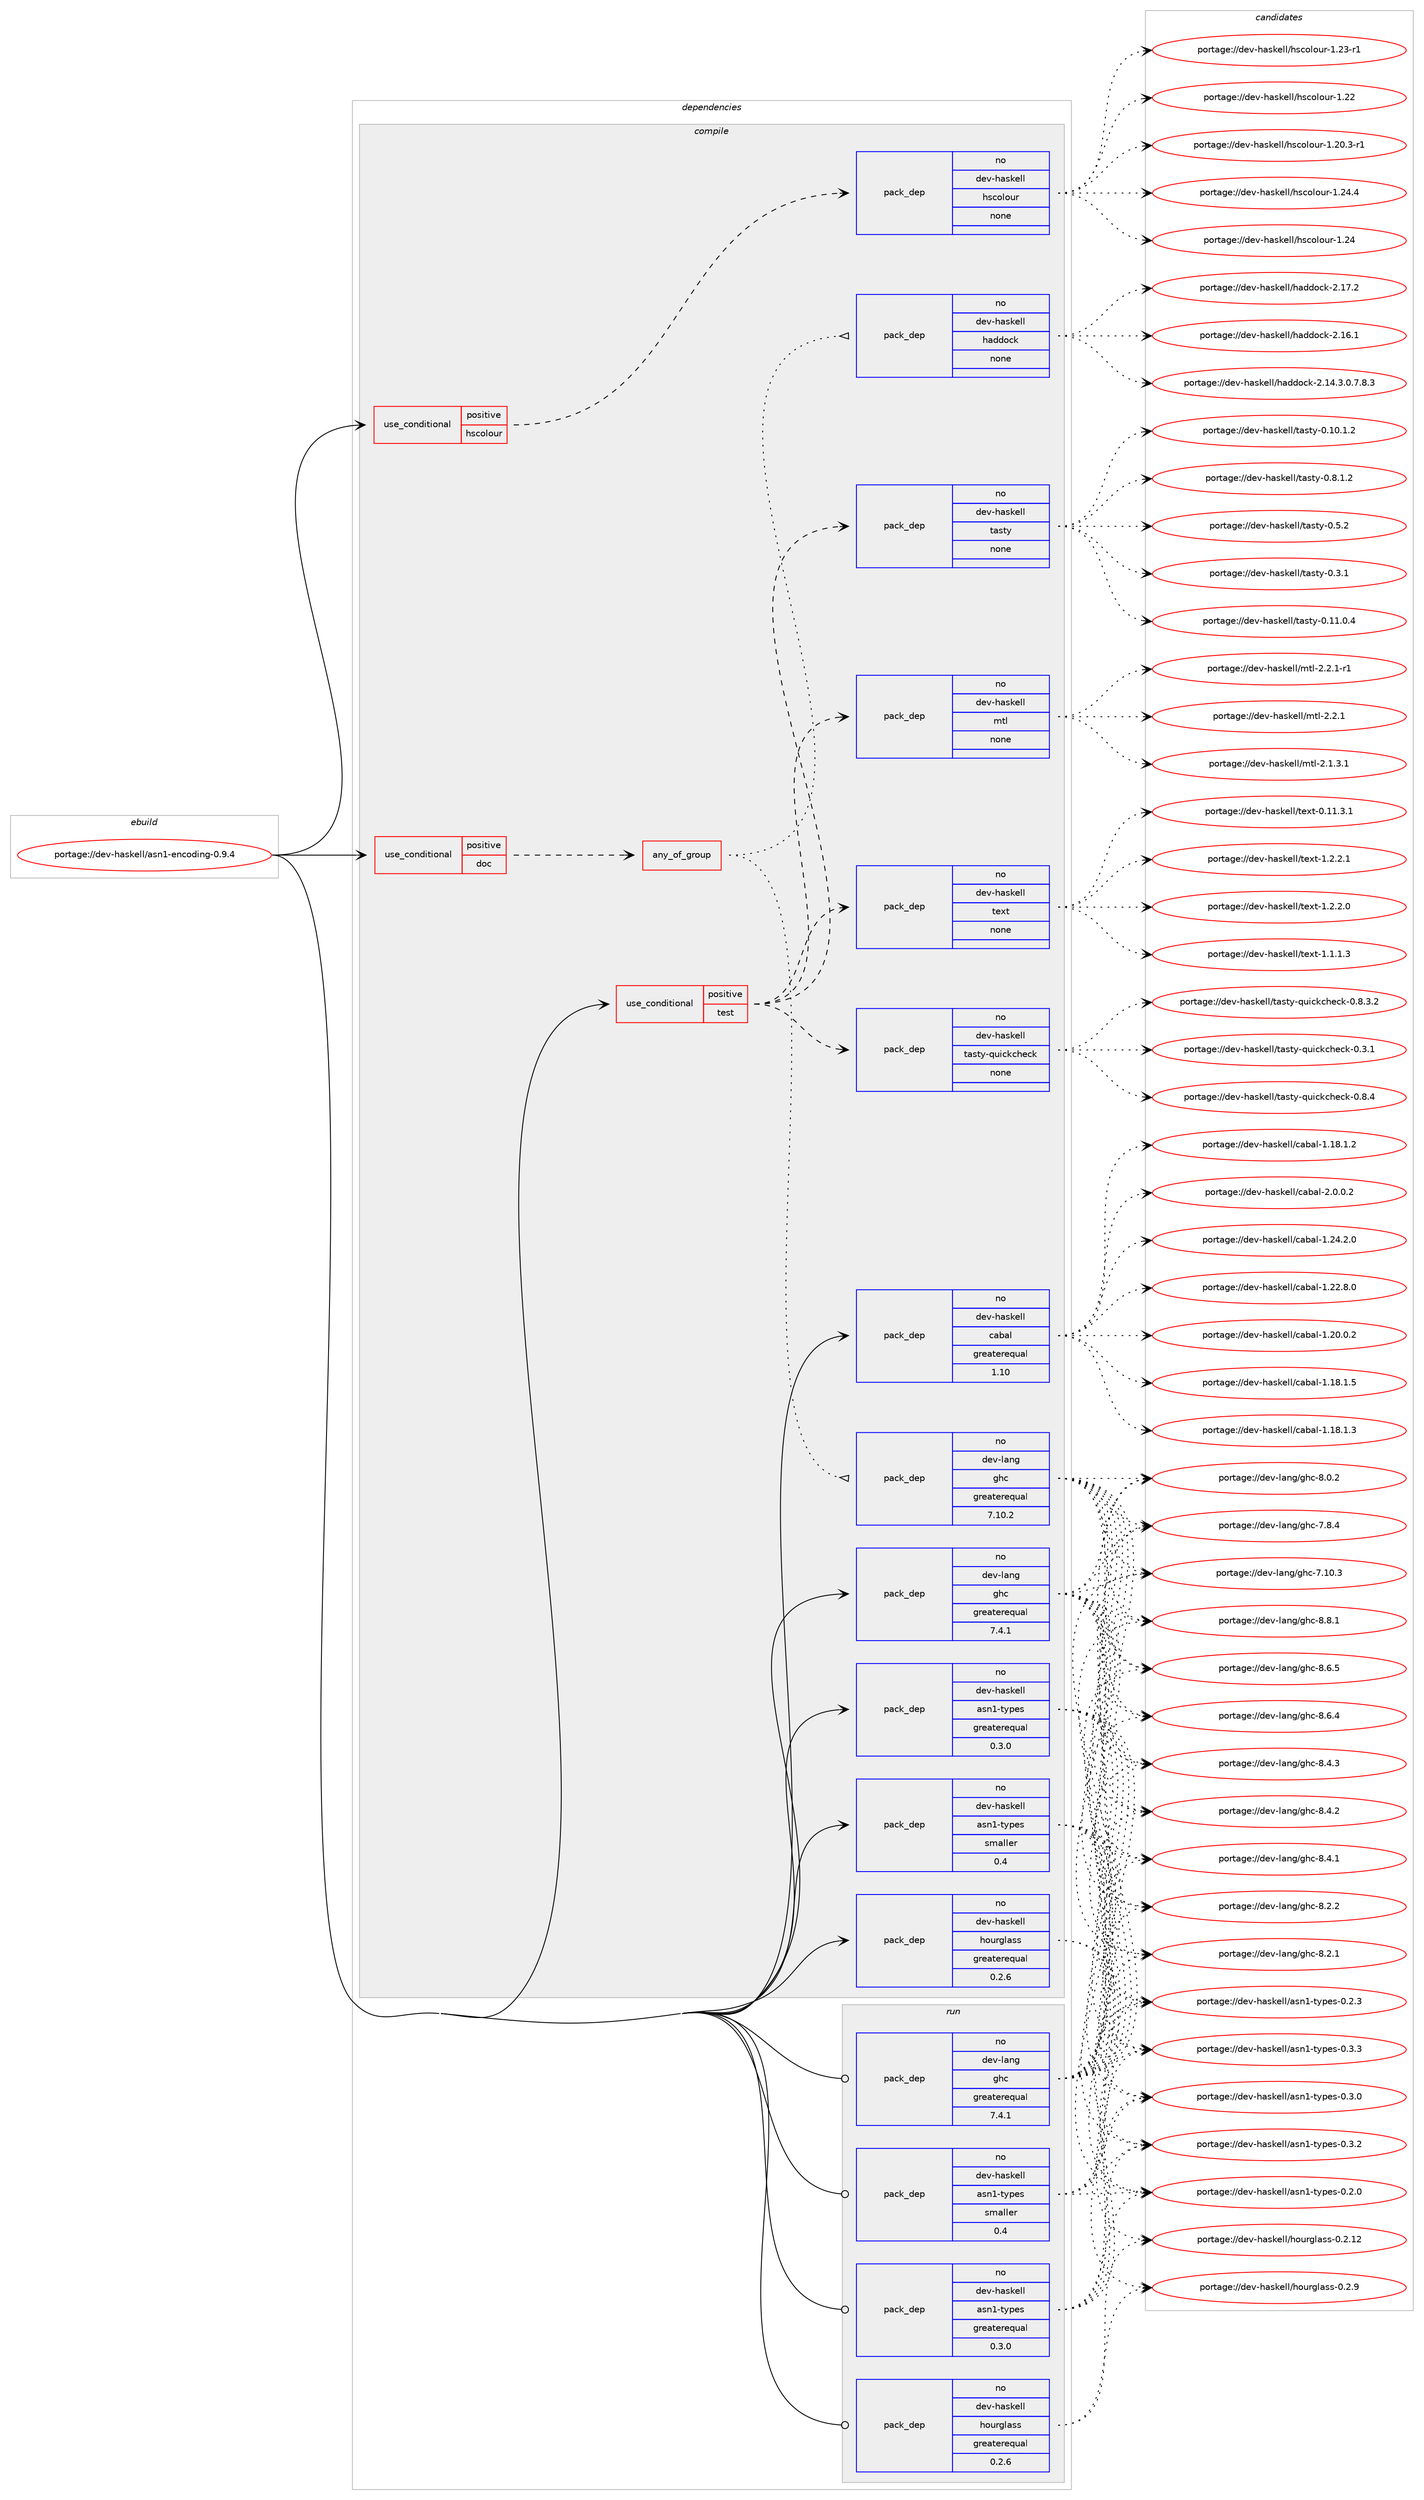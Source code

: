 digraph prolog {

# *************
# Graph options
# *************

newrank=true;
concentrate=true;
compound=true;
graph [rankdir=LR,fontname=Helvetica,fontsize=10,ranksep=1.5];#, ranksep=2.5, nodesep=0.2];
edge  [arrowhead=vee];
node  [fontname=Helvetica,fontsize=10];

# **********
# The ebuild
# **********

subgraph cluster_leftcol {
color=gray;
label=<<i>ebuild</i>>;
id [label="portage://dev-haskell/asn1-encoding-0.9.4", color=red, width=4, href="../dev-haskell/asn1-encoding-0.9.4.svg"];
}

# ****************
# The dependencies
# ****************

subgraph cluster_midcol {
color=gray;
label=<<i>dependencies</i>>;
subgraph cluster_compile {
fillcolor="#eeeeee";
style=filled;
label=<<i>compile</i>>;
subgraph cond135124 {
dependency572320 [label=<<TABLE BORDER="0" CELLBORDER="1" CELLSPACING="0" CELLPADDING="4"><TR><TD ROWSPAN="3" CELLPADDING="10">use_conditional</TD></TR><TR><TD>positive</TD></TR><TR><TD>doc</TD></TR></TABLE>>, shape=none, color=red];
subgraph any6852 {
dependency572321 [label=<<TABLE BORDER="0" CELLBORDER="1" CELLSPACING="0" CELLPADDING="4"><TR><TD CELLPADDING="10">any_of_group</TD></TR></TABLE>>, shape=none, color=red];subgraph pack430107 {
dependency572322 [label=<<TABLE BORDER="0" CELLBORDER="1" CELLSPACING="0" CELLPADDING="4" WIDTH="220"><TR><TD ROWSPAN="6" CELLPADDING="30">pack_dep</TD></TR><TR><TD WIDTH="110">no</TD></TR><TR><TD>dev-haskell</TD></TR><TR><TD>haddock</TD></TR><TR><TD>none</TD></TR><TR><TD></TD></TR></TABLE>>, shape=none, color=blue];
}
dependency572321:e -> dependency572322:w [weight=20,style="dotted",arrowhead="oinv"];
subgraph pack430108 {
dependency572323 [label=<<TABLE BORDER="0" CELLBORDER="1" CELLSPACING="0" CELLPADDING="4" WIDTH="220"><TR><TD ROWSPAN="6" CELLPADDING="30">pack_dep</TD></TR><TR><TD WIDTH="110">no</TD></TR><TR><TD>dev-lang</TD></TR><TR><TD>ghc</TD></TR><TR><TD>greaterequal</TD></TR><TR><TD>7.10.2</TD></TR></TABLE>>, shape=none, color=blue];
}
dependency572321:e -> dependency572323:w [weight=20,style="dotted",arrowhead="oinv"];
}
dependency572320:e -> dependency572321:w [weight=20,style="dashed",arrowhead="vee"];
}
id:e -> dependency572320:w [weight=20,style="solid",arrowhead="vee"];
subgraph cond135125 {
dependency572324 [label=<<TABLE BORDER="0" CELLBORDER="1" CELLSPACING="0" CELLPADDING="4"><TR><TD ROWSPAN="3" CELLPADDING="10">use_conditional</TD></TR><TR><TD>positive</TD></TR><TR><TD>hscolour</TD></TR></TABLE>>, shape=none, color=red];
subgraph pack430109 {
dependency572325 [label=<<TABLE BORDER="0" CELLBORDER="1" CELLSPACING="0" CELLPADDING="4" WIDTH="220"><TR><TD ROWSPAN="6" CELLPADDING="30">pack_dep</TD></TR><TR><TD WIDTH="110">no</TD></TR><TR><TD>dev-haskell</TD></TR><TR><TD>hscolour</TD></TR><TR><TD>none</TD></TR><TR><TD></TD></TR></TABLE>>, shape=none, color=blue];
}
dependency572324:e -> dependency572325:w [weight=20,style="dashed",arrowhead="vee"];
}
id:e -> dependency572324:w [weight=20,style="solid",arrowhead="vee"];
subgraph cond135126 {
dependency572326 [label=<<TABLE BORDER="0" CELLBORDER="1" CELLSPACING="0" CELLPADDING="4"><TR><TD ROWSPAN="3" CELLPADDING="10">use_conditional</TD></TR><TR><TD>positive</TD></TR><TR><TD>test</TD></TR></TABLE>>, shape=none, color=red];
subgraph pack430110 {
dependency572327 [label=<<TABLE BORDER="0" CELLBORDER="1" CELLSPACING="0" CELLPADDING="4" WIDTH="220"><TR><TD ROWSPAN="6" CELLPADDING="30">pack_dep</TD></TR><TR><TD WIDTH="110">no</TD></TR><TR><TD>dev-haskell</TD></TR><TR><TD>mtl</TD></TR><TR><TD>none</TD></TR><TR><TD></TD></TR></TABLE>>, shape=none, color=blue];
}
dependency572326:e -> dependency572327:w [weight=20,style="dashed",arrowhead="vee"];
subgraph pack430111 {
dependency572328 [label=<<TABLE BORDER="0" CELLBORDER="1" CELLSPACING="0" CELLPADDING="4" WIDTH="220"><TR><TD ROWSPAN="6" CELLPADDING="30">pack_dep</TD></TR><TR><TD WIDTH="110">no</TD></TR><TR><TD>dev-haskell</TD></TR><TR><TD>tasty</TD></TR><TR><TD>none</TD></TR><TR><TD></TD></TR></TABLE>>, shape=none, color=blue];
}
dependency572326:e -> dependency572328:w [weight=20,style="dashed",arrowhead="vee"];
subgraph pack430112 {
dependency572329 [label=<<TABLE BORDER="0" CELLBORDER="1" CELLSPACING="0" CELLPADDING="4" WIDTH="220"><TR><TD ROWSPAN="6" CELLPADDING="30">pack_dep</TD></TR><TR><TD WIDTH="110">no</TD></TR><TR><TD>dev-haskell</TD></TR><TR><TD>tasty-quickcheck</TD></TR><TR><TD>none</TD></TR><TR><TD></TD></TR></TABLE>>, shape=none, color=blue];
}
dependency572326:e -> dependency572329:w [weight=20,style="dashed",arrowhead="vee"];
subgraph pack430113 {
dependency572330 [label=<<TABLE BORDER="0" CELLBORDER="1" CELLSPACING="0" CELLPADDING="4" WIDTH="220"><TR><TD ROWSPAN="6" CELLPADDING="30">pack_dep</TD></TR><TR><TD WIDTH="110">no</TD></TR><TR><TD>dev-haskell</TD></TR><TR><TD>text</TD></TR><TR><TD>none</TD></TR><TR><TD></TD></TR></TABLE>>, shape=none, color=blue];
}
dependency572326:e -> dependency572330:w [weight=20,style="dashed",arrowhead="vee"];
}
id:e -> dependency572326:w [weight=20,style="solid",arrowhead="vee"];
subgraph pack430114 {
dependency572331 [label=<<TABLE BORDER="0" CELLBORDER="1" CELLSPACING="0" CELLPADDING="4" WIDTH="220"><TR><TD ROWSPAN="6" CELLPADDING="30">pack_dep</TD></TR><TR><TD WIDTH="110">no</TD></TR><TR><TD>dev-haskell</TD></TR><TR><TD>asn1-types</TD></TR><TR><TD>greaterequal</TD></TR><TR><TD>0.3.0</TD></TR></TABLE>>, shape=none, color=blue];
}
id:e -> dependency572331:w [weight=20,style="solid",arrowhead="vee"];
subgraph pack430115 {
dependency572332 [label=<<TABLE BORDER="0" CELLBORDER="1" CELLSPACING="0" CELLPADDING="4" WIDTH="220"><TR><TD ROWSPAN="6" CELLPADDING="30">pack_dep</TD></TR><TR><TD WIDTH="110">no</TD></TR><TR><TD>dev-haskell</TD></TR><TR><TD>asn1-types</TD></TR><TR><TD>smaller</TD></TR><TR><TD>0.4</TD></TR></TABLE>>, shape=none, color=blue];
}
id:e -> dependency572332:w [weight=20,style="solid",arrowhead="vee"];
subgraph pack430116 {
dependency572333 [label=<<TABLE BORDER="0" CELLBORDER="1" CELLSPACING="0" CELLPADDING="4" WIDTH="220"><TR><TD ROWSPAN="6" CELLPADDING="30">pack_dep</TD></TR><TR><TD WIDTH="110">no</TD></TR><TR><TD>dev-haskell</TD></TR><TR><TD>cabal</TD></TR><TR><TD>greaterequal</TD></TR><TR><TD>1.10</TD></TR></TABLE>>, shape=none, color=blue];
}
id:e -> dependency572333:w [weight=20,style="solid",arrowhead="vee"];
subgraph pack430117 {
dependency572334 [label=<<TABLE BORDER="0" CELLBORDER="1" CELLSPACING="0" CELLPADDING="4" WIDTH="220"><TR><TD ROWSPAN="6" CELLPADDING="30">pack_dep</TD></TR><TR><TD WIDTH="110">no</TD></TR><TR><TD>dev-haskell</TD></TR><TR><TD>hourglass</TD></TR><TR><TD>greaterequal</TD></TR><TR><TD>0.2.6</TD></TR></TABLE>>, shape=none, color=blue];
}
id:e -> dependency572334:w [weight=20,style="solid",arrowhead="vee"];
subgraph pack430118 {
dependency572335 [label=<<TABLE BORDER="0" CELLBORDER="1" CELLSPACING="0" CELLPADDING="4" WIDTH="220"><TR><TD ROWSPAN="6" CELLPADDING="30">pack_dep</TD></TR><TR><TD WIDTH="110">no</TD></TR><TR><TD>dev-lang</TD></TR><TR><TD>ghc</TD></TR><TR><TD>greaterequal</TD></TR><TR><TD>7.4.1</TD></TR></TABLE>>, shape=none, color=blue];
}
id:e -> dependency572335:w [weight=20,style="solid",arrowhead="vee"];
}
subgraph cluster_compileandrun {
fillcolor="#eeeeee";
style=filled;
label=<<i>compile and run</i>>;
}
subgraph cluster_run {
fillcolor="#eeeeee";
style=filled;
label=<<i>run</i>>;
subgraph pack430119 {
dependency572336 [label=<<TABLE BORDER="0" CELLBORDER="1" CELLSPACING="0" CELLPADDING="4" WIDTH="220"><TR><TD ROWSPAN="6" CELLPADDING="30">pack_dep</TD></TR><TR><TD WIDTH="110">no</TD></TR><TR><TD>dev-haskell</TD></TR><TR><TD>asn1-types</TD></TR><TR><TD>greaterequal</TD></TR><TR><TD>0.3.0</TD></TR></TABLE>>, shape=none, color=blue];
}
id:e -> dependency572336:w [weight=20,style="solid",arrowhead="odot"];
subgraph pack430120 {
dependency572337 [label=<<TABLE BORDER="0" CELLBORDER="1" CELLSPACING="0" CELLPADDING="4" WIDTH="220"><TR><TD ROWSPAN="6" CELLPADDING="30">pack_dep</TD></TR><TR><TD WIDTH="110">no</TD></TR><TR><TD>dev-haskell</TD></TR><TR><TD>asn1-types</TD></TR><TR><TD>smaller</TD></TR><TR><TD>0.4</TD></TR></TABLE>>, shape=none, color=blue];
}
id:e -> dependency572337:w [weight=20,style="solid",arrowhead="odot"];
subgraph pack430121 {
dependency572338 [label=<<TABLE BORDER="0" CELLBORDER="1" CELLSPACING="0" CELLPADDING="4" WIDTH="220"><TR><TD ROWSPAN="6" CELLPADDING="30">pack_dep</TD></TR><TR><TD WIDTH="110">no</TD></TR><TR><TD>dev-haskell</TD></TR><TR><TD>hourglass</TD></TR><TR><TD>greaterequal</TD></TR><TR><TD>0.2.6</TD></TR></TABLE>>, shape=none, color=blue];
}
id:e -> dependency572338:w [weight=20,style="solid",arrowhead="odot"];
subgraph pack430122 {
dependency572339 [label=<<TABLE BORDER="0" CELLBORDER="1" CELLSPACING="0" CELLPADDING="4" WIDTH="220"><TR><TD ROWSPAN="6" CELLPADDING="30">pack_dep</TD></TR><TR><TD WIDTH="110">no</TD></TR><TR><TD>dev-lang</TD></TR><TR><TD>ghc</TD></TR><TR><TD>greaterequal</TD></TR><TR><TD>7.4.1</TD></TR></TABLE>>, shape=none, color=blue];
}
id:e -> dependency572339:w [weight=20,style="solid",arrowhead="odot"];
}
}

# **************
# The candidates
# **************

subgraph cluster_choices {
rank=same;
color=gray;
label=<<i>candidates</i>>;

subgraph choice430107 {
color=black;
nodesep=1;
choice100101118451049711510710110810847104971001001119910745504649554650 [label="portage://dev-haskell/haddock-2.17.2", color=red, width=4,href="../dev-haskell/haddock-2.17.2.svg"];
choice100101118451049711510710110810847104971001001119910745504649544649 [label="portage://dev-haskell/haddock-2.16.1", color=red, width=4,href="../dev-haskell/haddock-2.16.1.svg"];
choice1001011184510497115107101108108471049710010011199107455046495246514648465546564651 [label="portage://dev-haskell/haddock-2.14.3.0.7.8.3", color=red, width=4,href="../dev-haskell/haddock-2.14.3.0.7.8.3.svg"];
dependency572322:e -> choice100101118451049711510710110810847104971001001119910745504649554650:w [style=dotted,weight="100"];
dependency572322:e -> choice100101118451049711510710110810847104971001001119910745504649544649:w [style=dotted,weight="100"];
dependency572322:e -> choice1001011184510497115107101108108471049710010011199107455046495246514648465546564651:w [style=dotted,weight="100"];
}
subgraph choice430108 {
color=black;
nodesep=1;
choice10010111845108971101034710310499455646564649 [label="portage://dev-lang/ghc-8.8.1", color=red, width=4,href="../dev-lang/ghc-8.8.1.svg"];
choice10010111845108971101034710310499455646544653 [label="portage://dev-lang/ghc-8.6.5", color=red, width=4,href="../dev-lang/ghc-8.6.5.svg"];
choice10010111845108971101034710310499455646544652 [label="portage://dev-lang/ghc-8.6.4", color=red, width=4,href="../dev-lang/ghc-8.6.4.svg"];
choice10010111845108971101034710310499455646524651 [label="portage://dev-lang/ghc-8.4.3", color=red, width=4,href="../dev-lang/ghc-8.4.3.svg"];
choice10010111845108971101034710310499455646524650 [label="portage://dev-lang/ghc-8.4.2", color=red, width=4,href="../dev-lang/ghc-8.4.2.svg"];
choice10010111845108971101034710310499455646524649 [label="portage://dev-lang/ghc-8.4.1", color=red, width=4,href="../dev-lang/ghc-8.4.1.svg"];
choice10010111845108971101034710310499455646504650 [label="portage://dev-lang/ghc-8.2.2", color=red, width=4,href="../dev-lang/ghc-8.2.2.svg"];
choice10010111845108971101034710310499455646504649 [label="portage://dev-lang/ghc-8.2.1", color=red, width=4,href="../dev-lang/ghc-8.2.1.svg"];
choice10010111845108971101034710310499455646484650 [label="portage://dev-lang/ghc-8.0.2", color=red, width=4,href="../dev-lang/ghc-8.0.2.svg"];
choice10010111845108971101034710310499455546564652 [label="portage://dev-lang/ghc-7.8.4", color=red, width=4,href="../dev-lang/ghc-7.8.4.svg"];
choice1001011184510897110103471031049945554649484651 [label="portage://dev-lang/ghc-7.10.3", color=red, width=4,href="../dev-lang/ghc-7.10.3.svg"];
dependency572323:e -> choice10010111845108971101034710310499455646564649:w [style=dotted,weight="100"];
dependency572323:e -> choice10010111845108971101034710310499455646544653:w [style=dotted,weight="100"];
dependency572323:e -> choice10010111845108971101034710310499455646544652:w [style=dotted,weight="100"];
dependency572323:e -> choice10010111845108971101034710310499455646524651:w [style=dotted,weight="100"];
dependency572323:e -> choice10010111845108971101034710310499455646524650:w [style=dotted,weight="100"];
dependency572323:e -> choice10010111845108971101034710310499455646524649:w [style=dotted,weight="100"];
dependency572323:e -> choice10010111845108971101034710310499455646504650:w [style=dotted,weight="100"];
dependency572323:e -> choice10010111845108971101034710310499455646504649:w [style=dotted,weight="100"];
dependency572323:e -> choice10010111845108971101034710310499455646484650:w [style=dotted,weight="100"];
dependency572323:e -> choice10010111845108971101034710310499455546564652:w [style=dotted,weight="100"];
dependency572323:e -> choice1001011184510897110103471031049945554649484651:w [style=dotted,weight="100"];
}
subgraph choice430109 {
color=black;
nodesep=1;
choice1001011184510497115107101108108471041159911110811111711445494650524652 [label="portage://dev-haskell/hscolour-1.24.4", color=red, width=4,href="../dev-haskell/hscolour-1.24.4.svg"];
choice100101118451049711510710110810847104115991111081111171144549465052 [label="portage://dev-haskell/hscolour-1.24", color=red, width=4,href="../dev-haskell/hscolour-1.24.svg"];
choice1001011184510497115107101108108471041159911110811111711445494650514511449 [label="portage://dev-haskell/hscolour-1.23-r1", color=red, width=4,href="../dev-haskell/hscolour-1.23-r1.svg"];
choice100101118451049711510710110810847104115991111081111171144549465050 [label="portage://dev-haskell/hscolour-1.22", color=red, width=4,href="../dev-haskell/hscolour-1.22.svg"];
choice10010111845104971151071011081084710411599111108111117114454946504846514511449 [label="portage://dev-haskell/hscolour-1.20.3-r1", color=red, width=4,href="../dev-haskell/hscolour-1.20.3-r1.svg"];
dependency572325:e -> choice1001011184510497115107101108108471041159911110811111711445494650524652:w [style=dotted,weight="100"];
dependency572325:e -> choice100101118451049711510710110810847104115991111081111171144549465052:w [style=dotted,weight="100"];
dependency572325:e -> choice1001011184510497115107101108108471041159911110811111711445494650514511449:w [style=dotted,weight="100"];
dependency572325:e -> choice100101118451049711510710110810847104115991111081111171144549465050:w [style=dotted,weight="100"];
dependency572325:e -> choice10010111845104971151071011081084710411599111108111117114454946504846514511449:w [style=dotted,weight="100"];
}
subgraph choice430110 {
color=black;
nodesep=1;
choice1001011184510497115107101108108471091161084550465046494511449 [label="portage://dev-haskell/mtl-2.2.1-r1", color=red, width=4,href="../dev-haskell/mtl-2.2.1-r1.svg"];
choice100101118451049711510710110810847109116108455046504649 [label="portage://dev-haskell/mtl-2.2.1", color=red, width=4,href="../dev-haskell/mtl-2.2.1.svg"];
choice1001011184510497115107101108108471091161084550464946514649 [label="portage://dev-haskell/mtl-2.1.3.1", color=red, width=4,href="../dev-haskell/mtl-2.1.3.1.svg"];
dependency572327:e -> choice1001011184510497115107101108108471091161084550465046494511449:w [style=dotted,weight="100"];
dependency572327:e -> choice100101118451049711510710110810847109116108455046504649:w [style=dotted,weight="100"];
dependency572327:e -> choice1001011184510497115107101108108471091161084550464946514649:w [style=dotted,weight="100"];
}
subgraph choice430111 {
color=black;
nodesep=1;
choice100101118451049711510710110810847116971151161214548465646494650 [label="portage://dev-haskell/tasty-0.8.1.2", color=red, width=4,href="../dev-haskell/tasty-0.8.1.2.svg"];
choice10010111845104971151071011081084711697115116121454846534650 [label="portage://dev-haskell/tasty-0.5.2", color=red, width=4,href="../dev-haskell/tasty-0.5.2.svg"];
choice10010111845104971151071011081084711697115116121454846514649 [label="portage://dev-haskell/tasty-0.3.1", color=red, width=4,href="../dev-haskell/tasty-0.3.1.svg"];
choice10010111845104971151071011081084711697115116121454846494946484652 [label="portage://dev-haskell/tasty-0.11.0.4", color=red, width=4,href="../dev-haskell/tasty-0.11.0.4.svg"];
choice10010111845104971151071011081084711697115116121454846494846494650 [label="portage://dev-haskell/tasty-0.10.1.2", color=red, width=4,href="../dev-haskell/tasty-0.10.1.2.svg"];
dependency572328:e -> choice100101118451049711510710110810847116971151161214548465646494650:w [style=dotted,weight="100"];
dependency572328:e -> choice10010111845104971151071011081084711697115116121454846534650:w [style=dotted,weight="100"];
dependency572328:e -> choice10010111845104971151071011081084711697115116121454846514649:w [style=dotted,weight="100"];
dependency572328:e -> choice10010111845104971151071011081084711697115116121454846494946484652:w [style=dotted,weight="100"];
dependency572328:e -> choice10010111845104971151071011081084711697115116121454846494846494650:w [style=dotted,weight="100"];
}
subgraph choice430112 {
color=black;
nodesep=1;
choice1001011184510497115107101108108471169711511612145113117105991079910410199107454846564652 [label="portage://dev-haskell/tasty-quickcheck-0.8.4", color=red, width=4,href="../dev-haskell/tasty-quickcheck-0.8.4.svg"];
choice10010111845104971151071011081084711697115116121451131171059910799104101991074548465646514650 [label="portage://dev-haskell/tasty-quickcheck-0.8.3.2", color=red, width=4,href="../dev-haskell/tasty-quickcheck-0.8.3.2.svg"];
choice1001011184510497115107101108108471169711511612145113117105991079910410199107454846514649 [label="portage://dev-haskell/tasty-quickcheck-0.3.1", color=red, width=4,href="../dev-haskell/tasty-quickcheck-0.3.1.svg"];
dependency572329:e -> choice1001011184510497115107101108108471169711511612145113117105991079910410199107454846564652:w [style=dotted,weight="100"];
dependency572329:e -> choice10010111845104971151071011081084711697115116121451131171059910799104101991074548465646514650:w [style=dotted,weight="100"];
dependency572329:e -> choice1001011184510497115107101108108471169711511612145113117105991079910410199107454846514649:w [style=dotted,weight="100"];
}
subgraph choice430113 {
color=black;
nodesep=1;
choice1001011184510497115107101108108471161011201164549465046504649 [label="portage://dev-haskell/text-1.2.2.1", color=red, width=4,href="../dev-haskell/text-1.2.2.1.svg"];
choice1001011184510497115107101108108471161011201164549465046504648 [label="portage://dev-haskell/text-1.2.2.0", color=red, width=4,href="../dev-haskell/text-1.2.2.0.svg"];
choice1001011184510497115107101108108471161011201164549464946494651 [label="portage://dev-haskell/text-1.1.1.3", color=red, width=4,href="../dev-haskell/text-1.1.1.3.svg"];
choice100101118451049711510710110810847116101120116454846494946514649 [label="portage://dev-haskell/text-0.11.3.1", color=red, width=4,href="../dev-haskell/text-0.11.3.1.svg"];
dependency572330:e -> choice1001011184510497115107101108108471161011201164549465046504649:w [style=dotted,weight="100"];
dependency572330:e -> choice1001011184510497115107101108108471161011201164549465046504648:w [style=dotted,weight="100"];
dependency572330:e -> choice1001011184510497115107101108108471161011201164549464946494651:w [style=dotted,weight="100"];
dependency572330:e -> choice100101118451049711510710110810847116101120116454846494946514649:w [style=dotted,weight="100"];
}
subgraph choice430114 {
color=black;
nodesep=1;
choice100101118451049711510710110810847971151104945116121112101115454846514651 [label="portage://dev-haskell/asn1-types-0.3.3", color=red, width=4,href="../dev-haskell/asn1-types-0.3.3.svg"];
choice100101118451049711510710110810847971151104945116121112101115454846514650 [label="portage://dev-haskell/asn1-types-0.3.2", color=red, width=4,href="../dev-haskell/asn1-types-0.3.2.svg"];
choice100101118451049711510710110810847971151104945116121112101115454846514648 [label="portage://dev-haskell/asn1-types-0.3.0", color=red, width=4,href="../dev-haskell/asn1-types-0.3.0.svg"];
choice100101118451049711510710110810847971151104945116121112101115454846504651 [label="portage://dev-haskell/asn1-types-0.2.3", color=red, width=4,href="../dev-haskell/asn1-types-0.2.3.svg"];
choice100101118451049711510710110810847971151104945116121112101115454846504648 [label="portage://dev-haskell/asn1-types-0.2.0", color=red, width=4,href="../dev-haskell/asn1-types-0.2.0.svg"];
dependency572331:e -> choice100101118451049711510710110810847971151104945116121112101115454846514651:w [style=dotted,weight="100"];
dependency572331:e -> choice100101118451049711510710110810847971151104945116121112101115454846514650:w [style=dotted,weight="100"];
dependency572331:e -> choice100101118451049711510710110810847971151104945116121112101115454846514648:w [style=dotted,weight="100"];
dependency572331:e -> choice100101118451049711510710110810847971151104945116121112101115454846504651:w [style=dotted,weight="100"];
dependency572331:e -> choice100101118451049711510710110810847971151104945116121112101115454846504648:w [style=dotted,weight="100"];
}
subgraph choice430115 {
color=black;
nodesep=1;
choice100101118451049711510710110810847971151104945116121112101115454846514651 [label="portage://dev-haskell/asn1-types-0.3.3", color=red, width=4,href="../dev-haskell/asn1-types-0.3.3.svg"];
choice100101118451049711510710110810847971151104945116121112101115454846514650 [label="portage://dev-haskell/asn1-types-0.3.2", color=red, width=4,href="../dev-haskell/asn1-types-0.3.2.svg"];
choice100101118451049711510710110810847971151104945116121112101115454846514648 [label="portage://dev-haskell/asn1-types-0.3.0", color=red, width=4,href="../dev-haskell/asn1-types-0.3.0.svg"];
choice100101118451049711510710110810847971151104945116121112101115454846504651 [label="portage://dev-haskell/asn1-types-0.2.3", color=red, width=4,href="../dev-haskell/asn1-types-0.2.3.svg"];
choice100101118451049711510710110810847971151104945116121112101115454846504648 [label="portage://dev-haskell/asn1-types-0.2.0", color=red, width=4,href="../dev-haskell/asn1-types-0.2.0.svg"];
dependency572332:e -> choice100101118451049711510710110810847971151104945116121112101115454846514651:w [style=dotted,weight="100"];
dependency572332:e -> choice100101118451049711510710110810847971151104945116121112101115454846514650:w [style=dotted,weight="100"];
dependency572332:e -> choice100101118451049711510710110810847971151104945116121112101115454846514648:w [style=dotted,weight="100"];
dependency572332:e -> choice100101118451049711510710110810847971151104945116121112101115454846504651:w [style=dotted,weight="100"];
dependency572332:e -> choice100101118451049711510710110810847971151104945116121112101115454846504648:w [style=dotted,weight="100"];
}
subgraph choice430116 {
color=black;
nodesep=1;
choice100101118451049711510710110810847999798971084550464846484650 [label="portage://dev-haskell/cabal-2.0.0.2", color=red, width=4,href="../dev-haskell/cabal-2.0.0.2.svg"];
choice10010111845104971151071011081084799979897108454946505246504648 [label="portage://dev-haskell/cabal-1.24.2.0", color=red, width=4,href="../dev-haskell/cabal-1.24.2.0.svg"];
choice10010111845104971151071011081084799979897108454946505046564648 [label="portage://dev-haskell/cabal-1.22.8.0", color=red, width=4,href="../dev-haskell/cabal-1.22.8.0.svg"];
choice10010111845104971151071011081084799979897108454946504846484650 [label="portage://dev-haskell/cabal-1.20.0.2", color=red, width=4,href="../dev-haskell/cabal-1.20.0.2.svg"];
choice10010111845104971151071011081084799979897108454946495646494653 [label="portage://dev-haskell/cabal-1.18.1.5", color=red, width=4,href="../dev-haskell/cabal-1.18.1.5.svg"];
choice10010111845104971151071011081084799979897108454946495646494651 [label="portage://dev-haskell/cabal-1.18.1.3", color=red, width=4,href="../dev-haskell/cabal-1.18.1.3.svg"];
choice10010111845104971151071011081084799979897108454946495646494650 [label="portage://dev-haskell/cabal-1.18.1.2", color=red, width=4,href="../dev-haskell/cabal-1.18.1.2.svg"];
dependency572333:e -> choice100101118451049711510710110810847999798971084550464846484650:w [style=dotted,weight="100"];
dependency572333:e -> choice10010111845104971151071011081084799979897108454946505246504648:w [style=dotted,weight="100"];
dependency572333:e -> choice10010111845104971151071011081084799979897108454946505046564648:w [style=dotted,weight="100"];
dependency572333:e -> choice10010111845104971151071011081084799979897108454946504846484650:w [style=dotted,weight="100"];
dependency572333:e -> choice10010111845104971151071011081084799979897108454946495646494653:w [style=dotted,weight="100"];
dependency572333:e -> choice10010111845104971151071011081084799979897108454946495646494651:w [style=dotted,weight="100"];
dependency572333:e -> choice10010111845104971151071011081084799979897108454946495646494650:w [style=dotted,weight="100"];
}
subgraph choice430117 {
color=black;
nodesep=1;
choice10010111845104971151071011081084710411111711410310897115115454846504657 [label="portage://dev-haskell/hourglass-0.2.9", color=red, width=4,href="../dev-haskell/hourglass-0.2.9.svg"];
choice1001011184510497115107101108108471041111171141031089711511545484650464950 [label="portage://dev-haskell/hourglass-0.2.12", color=red, width=4,href="../dev-haskell/hourglass-0.2.12.svg"];
dependency572334:e -> choice10010111845104971151071011081084710411111711410310897115115454846504657:w [style=dotted,weight="100"];
dependency572334:e -> choice1001011184510497115107101108108471041111171141031089711511545484650464950:w [style=dotted,weight="100"];
}
subgraph choice430118 {
color=black;
nodesep=1;
choice10010111845108971101034710310499455646564649 [label="portage://dev-lang/ghc-8.8.1", color=red, width=4,href="../dev-lang/ghc-8.8.1.svg"];
choice10010111845108971101034710310499455646544653 [label="portage://dev-lang/ghc-8.6.5", color=red, width=4,href="../dev-lang/ghc-8.6.5.svg"];
choice10010111845108971101034710310499455646544652 [label="portage://dev-lang/ghc-8.6.4", color=red, width=4,href="../dev-lang/ghc-8.6.4.svg"];
choice10010111845108971101034710310499455646524651 [label="portage://dev-lang/ghc-8.4.3", color=red, width=4,href="../dev-lang/ghc-8.4.3.svg"];
choice10010111845108971101034710310499455646524650 [label="portage://dev-lang/ghc-8.4.2", color=red, width=4,href="../dev-lang/ghc-8.4.2.svg"];
choice10010111845108971101034710310499455646524649 [label="portage://dev-lang/ghc-8.4.1", color=red, width=4,href="../dev-lang/ghc-8.4.1.svg"];
choice10010111845108971101034710310499455646504650 [label="portage://dev-lang/ghc-8.2.2", color=red, width=4,href="../dev-lang/ghc-8.2.2.svg"];
choice10010111845108971101034710310499455646504649 [label="portage://dev-lang/ghc-8.2.1", color=red, width=4,href="../dev-lang/ghc-8.2.1.svg"];
choice10010111845108971101034710310499455646484650 [label="portage://dev-lang/ghc-8.0.2", color=red, width=4,href="../dev-lang/ghc-8.0.2.svg"];
choice10010111845108971101034710310499455546564652 [label="portage://dev-lang/ghc-7.8.4", color=red, width=4,href="../dev-lang/ghc-7.8.4.svg"];
choice1001011184510897110103471031049945554649484651 [label="portage://dev-lang/ghc-7.10.3", color=red, width=4,href="../dev-lang/ghc-7.10.3.svg"];
dependency572335:e -> choice10010111845108971101034710310499455646564649:w [style=dotted,weight="100"];
dependency572335:e -> choice10010111845108971101034710310499455646544653:w [style=dotted,weight="100"];
dependency572335:e -> choice10010111845108971101034710310499455646544652:w [style=dotted,weight="100"];
dependency572335:e -> choice10010111845108971101034710310499455646524651:w [style=dotted,weight="100"];
dependency572335:e -> choice10010111845108971101034710310499455646524650:w [style=dotted,weight="100"];
dependency572335:e -> choice10010111845108971101034710310499455646524649:w [style=dotted,weight="100"];
dependency572335:e -> choice10010111845108971101034710310499455646504650:w [style=dotted,weight="100"];
dependency572335:e -> choice10010111845108971101034710310499455646504649:w [style=dotted,weight="100"];
dependency572335:e -> choice10010111845108971101034710310499455646484650:w [style=dotted,weight="100"];
dependency572335:e -> choice10010111845108971101034710310499455546564652:w [style=dotted,weight="100"];
dependency572335:e -> choice1001011184510897110103471031049945554649484651:w [style=dotted,weight="100"];
}
subgraph choice430119 {
color=black;
nodesep=1;
choice100101118451049711510710110810847971151104945116121112101115454846514651 [label="portage://dev-haskell/asn1-types-0.3.3", color=red, width=4,href="../dev-haskell/asn1-types-0.3.3.svg"];
choice100101118451049711510710110810847971151104945116121112101115454846514650 [label="portage://dev-haskell/asn1-types-0.3.2", color=red, width=4,href="../dev-haskell/asn1-types-0.3.2.svg"];
choice100101118451049711510710110810847971151104945116121112101115454846514648 [label="portage://dev-haskell/asn1-types-0.3.0", color=red, width=4,href="../dev-haskell/asn1-types-0.3.0.svg"];
choice100101118451049711510710110810847971151104945116121112101115454846504651 [label="portage://dev-haskell/asn1-types-0.2.3", color=red, width=4,href="../dev-haskell/asn1-types-0.2.3.svg"];
choice100101118451049711510710110810847971151104945116121112101115454846504648 [label="portage://dev-haskell/asn1-types-0.2.0", color=red, width=4,href="../dev-haskell/asn1-types-0.2.0.svg"];
dependency572336:e -> choice100101118451049711510710110810847971151104945116121112101115454846514651:w [style=dotted,weight="100"];
dependency572336:e -> choice100101118451049711510710110810847971151104945116121112101115454846514650:w [style=dotted,weight="100"];
dependency572336:e -> choice100101118451049711510710110810847971151104945116121112101115454846514648:w [style=dotted,weight="100"];
dependency572336:e -> choice100101118451049711510710110810847971151104945116121112101115454846504651:w [style=dotted,weight="100"];
dependency572336:e -> choice100101118451049711510710110810847971151104945116121112101115454846504648:w [style=dotted,weight="100"];
}
subgraph choice430120 {
color=black;
nodesep=1;
choice100101118451049711510710110810847971151104945116121112101115454846514651 [label="portage://dev-haskell/asn1-types-0.3.3", color=red, width=4,href="../dev-haskell/asn1-types-0.3.3.svg"];
choice100101118451049711510710110810847971151104945116121112101115454846514650 [label="portage://dev-haskell/asn1-types-0.3.2", color=red, width=4,href="../dev-haskell/asn1-types-0.3.2.svg"];
choice100101118451049711510710110810847971151104945116121112101115454846514648 [label="portage://dev-haskell/asn1-types-0.3.0", color=red, width=4,href="../dev-haskell/asn1-types-0.3.0.svg"];
choice100101118451049711510710110810847971151104945116121112101115454846504651 [label="portage://dev-haskell/asn1-types-0.2.3", color=red, width=4,href="../dev-haskell/asn1-types-0.2.3.svg"];
choice100101118451049711510710110810847971151104945116121112101115454846504648 [label="portage://dev-haskell/asn1-types-0.2.0", color=red, width=4,href="../dev-haskell/asn1-types-0.2.0.svg"];
dependency572337:e -> choice100101118451049711510710110810847971151104945116121112101115454846514651:w [style=dotted,weight="100"];
dependency572337:e -> choice100101118451049711510710110810847971151104945116121112101115454846514650:w [style=dotted,weight="100"];
dependency572337:e -> choice100101118451049711510710110810847971151104945116121112101115454846514648:w [style=dotted,weight="100"];
dependency572337:e -> choice100101118451049711510710110810847971151104945116121112101115454846504651:w [style=dotted,weight="100"];
dependency572337:e -> choice100101118451049711510710110810847971151104945116121112101115454846504648:w [style=dotted,weight="100"];
}
subgraph choice430121 {
color=black;
nodesep=1;
choice10010111845104971151071011081084710411111711410310897115115454846504657 [label="portage://dev-haskell/hourglass-0.2.9", color=red, width=4,href="../dev-haskell/hourglass-0.2.9.svg"];
choice1001011184510497115107101108108471041111171141031089711511545484650464950 [label="portage://dev-haskell/hourglass-0.2.12", color=red, width=4,href="../dev-haskell/hourglass-0.2.12.svg"];
dependency572338:e -> choice10010111845104971151071011081084710411111711410310897115115454846504657:w [style=dotted,weight="100"];
dependency572338:e -> choice1001011184510497115107101108108471041111171141031089711511545484650464950:w [style=dotted,weight="100"];
}
subgraph choice430122 {
color=black;
nodesep=1;
choice10010111845108971101034710310499455646564649 [label="portage://dev-lang/ghc-8.8.1", color=red, width=4,href="../dev-lang/ghc-8.8.1.svg"];
choice10010111845108971101034710310499455646544653 [label="portage://dev-lang/ghc-8.6.5", color=red, width=4,href="../dev-lang/ghc-8.6.5.svg"];
choice10010111845108971101034710310499455646544652 [label="portage://dev-lang/ghc-8.6.4", color=red, width=4,href="../dev-lang/ghc-8.6.4.svg"];
choice10010111845108971101034710310499455646524651 [label="portage://dev-lang/ghc-8.4.3", color=red, width=4,href="../dev-lang/ghc-8.4.3.svg"];
choice10010111845108971101034710310499455646524650 [label="portage://dev-lang/ghc-8.4.2", color=red, width=4,href="../dev-lang/ghc-8.4.2.svg"];
choice10010111845108971101034710310499455646524649 [label="portage://dev-lang/ghc-8.4.1", color=red, width=4,href="../dev-lang/ghc-8.4.1.svg"];
choice10010111845108971101034710310499455646504650 [label="portage://dev-lang/ghc-8.2.2", color=red, width=4,href="../dev-lang/ghc-8.2.2.svg"];
choice10010111845108971101034710310499455646504649 [label="portage://dev-lang/ghc-8.2.1", color=red, width=4,href="../dev-lang/ghc-8.2.1.svg"];
choice10010111845108971101034710310499455646484650 [label="portage://dev-lang/ghc-8.0.2", color=red, width=4,href="../dev-lang/ghc-8.0.2.svg"];
choice10010111845108971101034710310499455546564652 [label="portage://dev-lang/ghc-7.8.4", color=red, width=4,href="../dev-lang/ghc-7.8.4.svg"];
choice1001011184510897110103471031049945554649484651 [label="portage://dev-lang/ghc-7.10.3", color=red, width=4,href="../dev-lang/ghc-7.10.3.svg"];
dependency572339:e -> choice10010111845108971101034710310499455646564649:w [style=dotted,weight="100"];
dependency572339:e -> choice10010111845108971101034710310499455646544653:w [style=dotted,weight="100"];
dependency572339:e -> choice10010111845108971101034710310499455646544652:w [style=dotted,weight="100"];
dependency572339:e -> choice10010111845108971101034710310499455646524651:w [style=dotted,weight="100"];
dependency572339:e -> choice10010111845108971101034710310499455646524650:w [style=dotted,weight="100"];
dependency572339:e -> choice10010111845108971101034710310499455646524649:w [style=dotted,weight="100"];
dependency572339:e -> choice10010111845108971101034710310499455646504650:w [style=dotted,weight="100"];
dependency572339:e -> choice10010111845108971101034710310499455646504649:w [style=dotted,weight="100"];
dependency572339:e -> choice10010111845108971101034710310499455646484650:w [style=dotted,weight="100"];
dependency572339:e -> choice10010111845108971101034710310499455546564652:w [style=dotted,weight="100"];
dependency572339:e -> choice1001011184510897110103471031049945554649484651:w [style=dotted,weight="100"];
}
}

}
